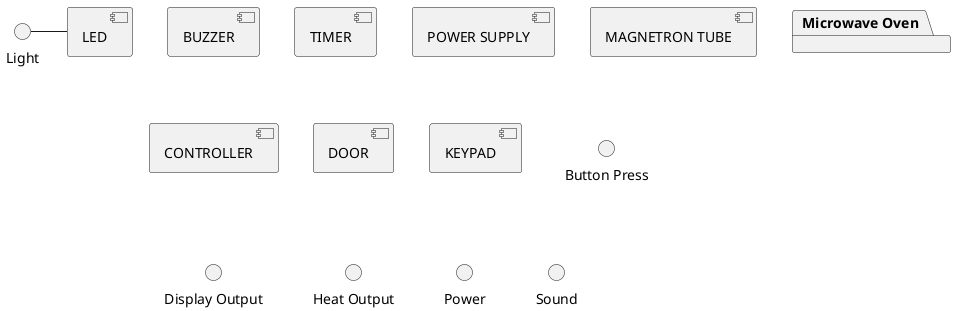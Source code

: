 @startuml

[LED] as LED 
[BUZZER] as BZ 
[TIMER] as TI
[POWER SUPPLY] as PS 
[MAGNETRON TUBE] as MT 
[CONTROLLER] as CT 
[DOOR] as DR 
[KEYPAD] as KP

interface "Button Press" as BP 
interface "Display Output" as DO 
interface "Heat Output" as HO 
interface "Light" as LI 
interface "Power" as PW 
interface "Sound" as SO 

package "Microwave Oven" {
    LI - [LED] 
}

@enduml
